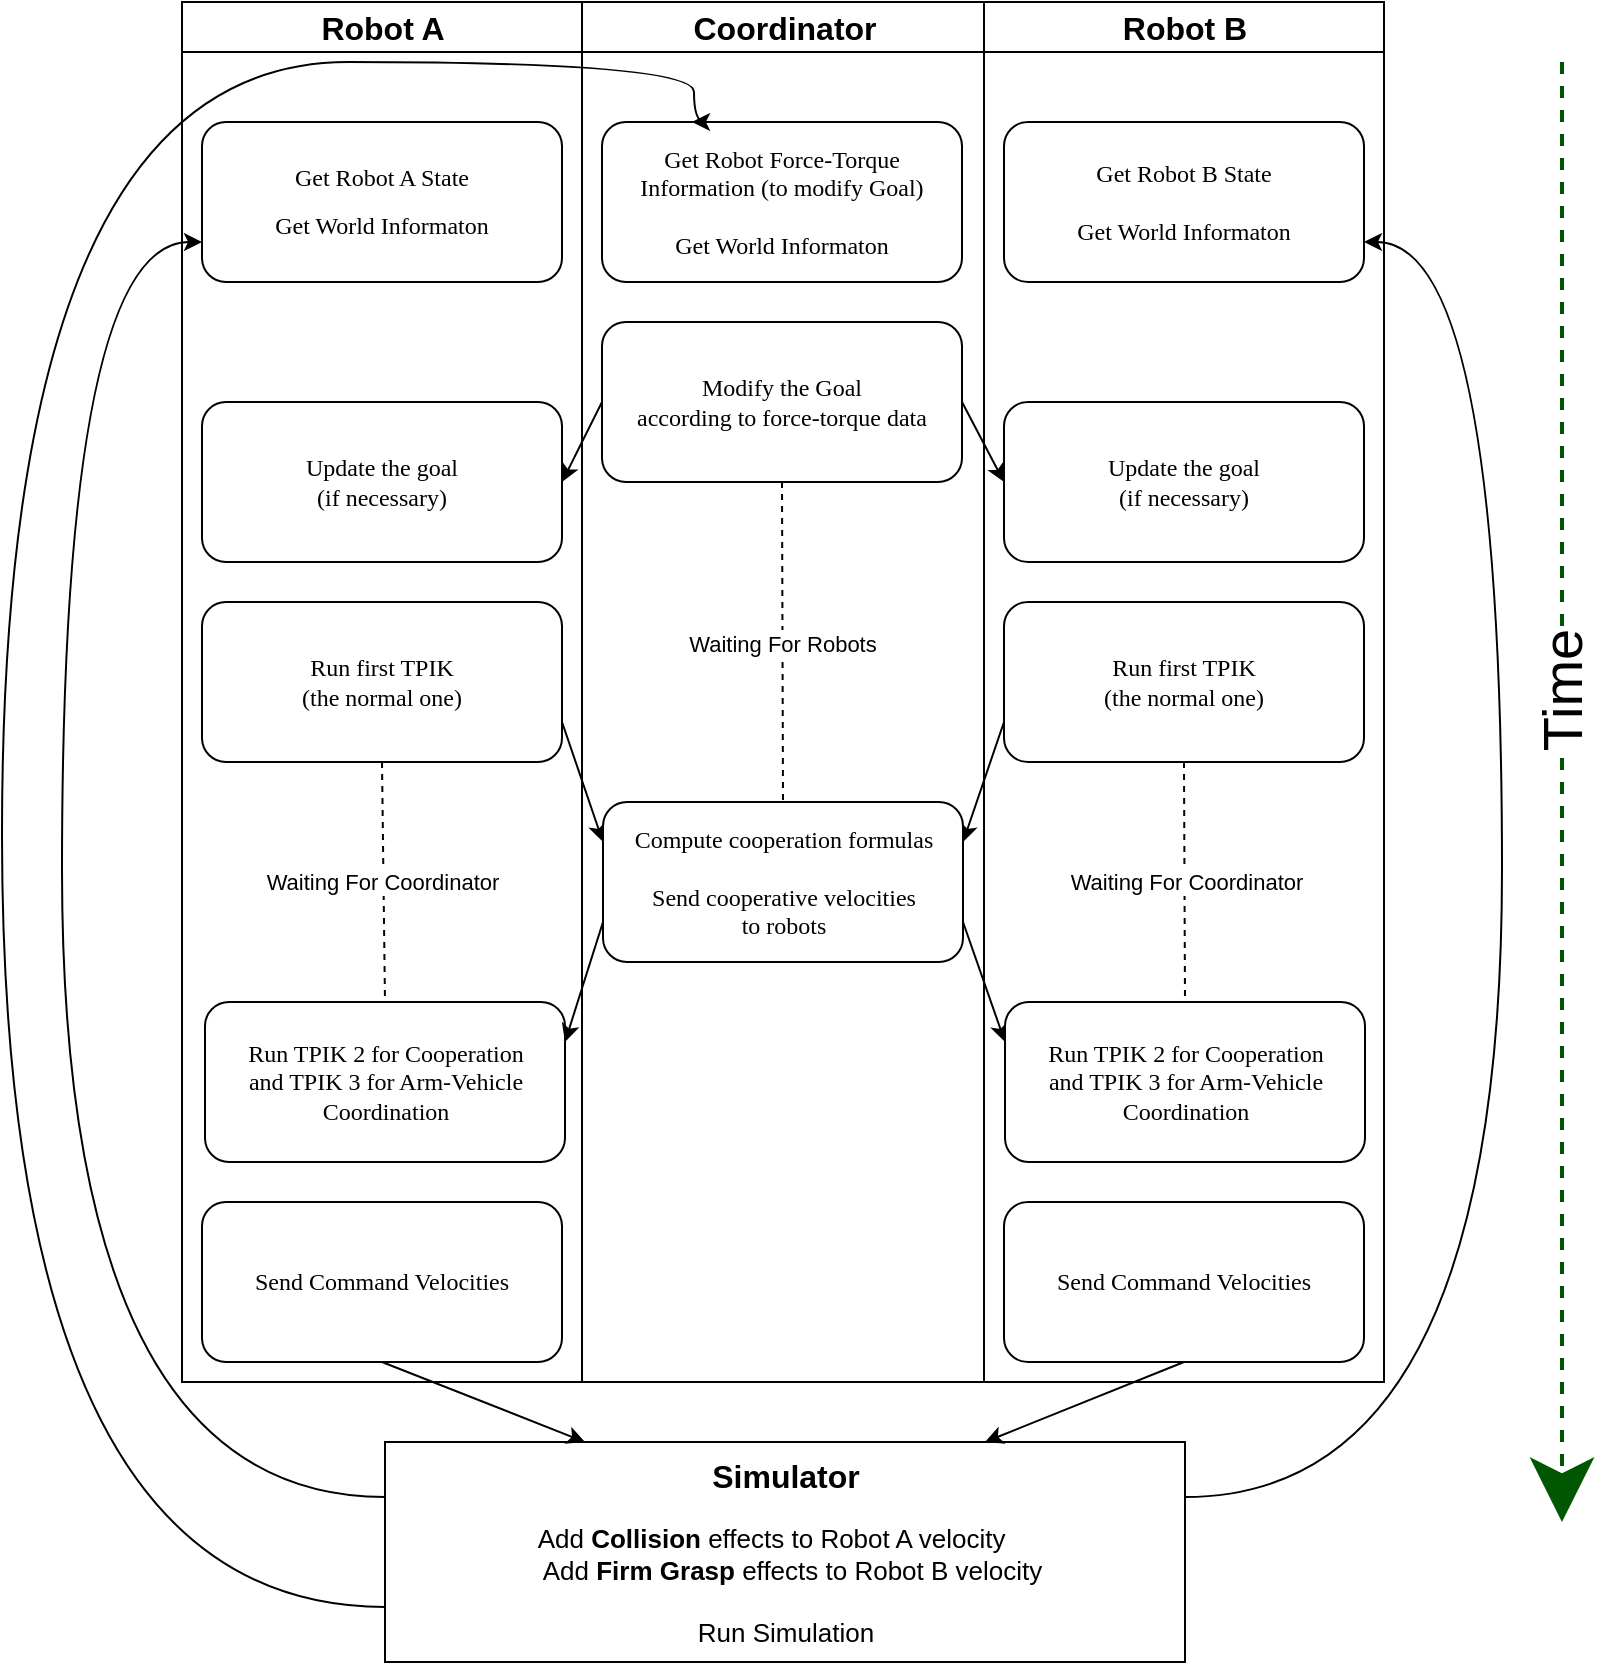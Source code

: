 <mxfile version="10.9.8" type="device"><diagram name="Page-1" id="74e2e168-ea6b-b213-b513-2b3c1d86103e"><mxGraphModel dx="686" dy="379" grid="1" gridSize="10" guides="1" tooltips="1" connect="1" arrows="1" fold="1" page="1" pageScale="1" pageWidth="1100" pageHeight="850" background="#ffffff" math="0" shadow="0"><root><mxCell id="0"/><mxCell id="1" parent="0"/><mxCell id="77e6c97f196da883-1" value="" style="swimlane;html=1;childLayout=stackLayout;startSize=0;rounded=0;shadow=0;labelBackgroundColor=none;strokeColor=#000000;strokeWidth=1;fillColor=#ffffff;fontFamily=Verdana;fontSize=8;fontColor=#000000;align=center;" parent="1" vertex="1"><mxGeometry x="280" width="601" height="690" as="geometry"><mxRectangle x="270" y="40" width="50" height="40" as="alternateBounds"/></mxGeometry></mxCell><mxCell id="77e6c97f196da883-2" value="&lt;font style=&quot;font-size: 16px&quot;&gt;Robot A&lt;/font&gt;" style="swimlane;html=1;startSize=25;" parent="77e6c97f196da883-1" vertex="1"><mxGeometry width="200" height="690" as="geometry"/></mxCell><mxCell id="77e6c97f196da883-8" value="&lt;div style=&quot;font-size: 12px&quot;&gt;Get Robot A State&lt;/div&gt;&lt;div&gt;&lt;br&gt;&lt;/div&gt;&lt;div style=&quot;font-size: 12px&quot;&gt;Get World Informaton&lt;br&gt;&lt;/div&gt;" style="rounded=1;whiteSpace=wrap;html=1;shadow=0;labelBackgroundColor=none;strokeColor=#000000;strokeWidth=1;fillColor=#ffffff;fontFamily=Verdana;fontSize=8;fontColor=#000000;align=center;" parent="77e6c97f196da883-2" vertex="1"><mxGeometry x="10" y="60" width="180" height="80" as="geometry"/></mxCell><mxCell id="IIV9VEHEx2uTJx9vAwMp-7" value="&lt;div style=&quot;font-size: 12px&quot;&gt;&lt;font style=&quot;font-size: 12px&quot;&gt;Update the goal &lt;br&gt;&lt;/font&gt;&lt;/div&gt;&lt;div style=&quot;font-size: 12px&quot;&gt;&lt;font style=&quot;font-size: 12px&quot;&gt;(if necessary)&lt;/font&gt;&lt;/div&gt;" style="rounded=1;whiteSpace=wrap;html=1;shadow=0;labelBackgroundColor=none;strokeColor=#000000;strokeWidth=1;fillColor=#ffffff;fontFamily=Verdana;fontSize=8;fontColor=#000000;align=center;" parent="77e6c97f196da883-2" vertex="1"><mxGeometry x="10" y="200" width="180" height="80" as="geometry"/></mxCell><mxCell id="MXsX7XZ8jt6bkuQ5lp7X-28" style="edgeStyle=none;rounded=0;orthogonalLoop=1;jettySize=auto;html=1;exitX=0.5;exitY=1;exitDx=0;exitDy=0;entryX=0.5;entryY=0;entryDx=0;entryDy=0;dashed=1;startSize=1;endArrow=none;endFill=0;endSize=8;strokeWidth=1;fontSize=28;fontColor=#000000;" parent="77e6c97f196da883-2" source="IIV9VEHEx2uTJx9vAwMp-11" target="IIV9VEHEx2uTJx9vAwMp-16" edge="1"><mxGeometry relative="1" as="geometry"/></mxCell><mxCell id="MXsX7XZ8jt6bkuQ5lp7X-30" value="&lt;font style=&quot;font-size: 11px&quot;&gt;Waiting For Coordinator&lt;/font&gt;" style="text;html=1;resizable=0;points=[];align=center;verticalAlign=middle;labelBackgroundColor=#ffffff;fontSize=10;fontColor=#000000;horizontal=1;labelPosition=center;verticalLabelPosition=middle;" parent="MXsX7XZ8jt6bkuQ5lp7X-28" vertex="1" connectable="0"><mxGeometry x="0.195" y="-1" relative="1" as="geometry"><mxPoint y="-11.5" as="offset"/></mxGeometry></mxCell><mxCell id="IIV9VEHEx2uTJx9vAwMp-11" value="&lt;div style=&quot;font-size: 12px&quot;&gt;Run first TPIK &lt;br&gt;&lt;/div&gt;&lt;div style=&quot;font-size: 12px&quot;&gt;(the normal one)&lt;br&gt;&lt;/div&gt;" style="rounded=1;whiteSpace=wrap;html=1;shadow=0;labelBackgroundColor=none;strokeColor=#000000;strokeWidth=1;fillColor=#ffffff;fontFamily=Verdana;fontSize=8;fontColor=#000000;align=center;" parent="77e6c97f196da883-2" vertex="1"><mxGeometry x="10" y="300" width="180" height="80" as="geometry"/></mxCell><mxCell id="IIV9VEHEx2uTJx9vAwMp-16" value="&lt;div style=&quot;font-size: 12px&quot;&gt;&lt;font style=&quot;font-size: 12px&quot;&gt;Run TPIK 2 for Cooperation &lt;br&gt;&lt;/font&gt;&lt;/div&gt;&lt;div style=&quot;font-size: 12px&quot;&gt;&lt;font style=&quot;font-size: 12px&quot;&gt;and TPIK 3 for Arm-Vehicle Coordination&lt;br&gt;&lt;/font&gt;&lt;/div&gt;" style="rounded=1;whiteSpace=wrap;html=1;shadow=0;labelBackgroundColor=none;strokeColor=#000000;strokeWidth=1;fillColor=#ffffff;fontFamily=Verdana;fontSize=8;fontColor=#000000;align=center;" parent="77e6c97f196da883-2" vertex="1"><mxGeometry x="11.5" y="500" width="180" height="80" as="geometry"/></mxCell><mxCell id="IIV9VEHEx2uTJx9vAwMp-22" value="&lt;div style=&quot;font-size: 12px&quot;&gt;Send Command Velocities&lt;br&gt;&lt;/div&gt;" style="rounded=1;whiteSpace=wrap;html=1;shadow=0;labelBackgroundColor=none;strokeColor=#000000;strokeWidth=1;fillColor=#ffffff;fontFamily=Verdana;fontSize=8;fontColor=#000000;align=center;" parent="77e6c97f196da883-2" vertex="1"><mxGeometry x="10" y="600" width="180" height="80" as="geometry"/></mxCell><mxCell id="MXsX7XZ8jt6bkuQ5lp7X-9" style="edgeStyle=none;rounded=0;orthogonalLoop=1;jettySize=auto;html=1;exitX=0;exitY=0.5;exitDx=0;exitDy=0;entryX=1;entryY=0.5;entryDx=0;entryDy=0;fontColor=#000000;" parent="77e6c97f196da883-1" source="MXsX7XZ8jt6bkuQ5lp7X-2" target="IIV9VEHEx2uTJx9vAwMp-7" edge="1"><mxGeometry relative="1" as="geometry"/></mxCell><mxCell id="MXsX7XZ8jt6bkuQ5lp7X-10" style="edgeStyle=none;rounded=0;orthogonalLoop=1;jettySize=auto;html=1;exitX=1;exitY=0.5;exitDx=0;exitDy=0;entryX=0;entryY=0.5;entryDx=0;entryDy=0;fontColor=#000000;" parent="77e6c97f196da883-1" source="MXsX7XZ8jt6bkuQ5lp7X-2" target="MXsX7XZ8jt6bkuQ5lp7X-6" edge="1"><mxGeometry relative="1" as="geometry"/></mxCell><mxCell id="MXsX7XZ8jt6bkuQ5lp7X-14" style="edgeStyle=none;rounded=0;orthogonalLoop=1;jettySize=auto;html=1;exitX=0;exitY=0.75;exitDx=0;exitDy=0;entryX=1;entryY=0.25;entryDx=0;entryDy=0;fontColor=#000000;" parent="77e6c97f196da883-1" source="MXsX7XZ8jt6bkuQ5lp7X-1" target="IIV9VEHEx2uTJx9vAwMp-16" edge="1"><mxGeometry relative="1" as="geometry"/></mxCell><mxCell id="MXsX7XZ8jt6bkuQ5lp7X-16" style="edgeStyle=none;rounded=0;orthogonalLoop=1;jettySize=auto;html=1;exitX=1;exitY=0.75;exitDx=0;exitDy=0;entryX=0;entryY=0.25;entryDx=0;entryDy=0;fontColor=#000000;" parent="77e6c97f196da883-1" source="MXsX7XZ8jt6bkuQ5lp7X-1" target="MXsX7XZ8jt6bkuQ5lp7X-3" edge="1"><mxGeometry relative="1" as="geometry"/></mxCell><mxCell id="MXsX7XZ8jt6bkuQ5lp7X-17" style="edgeStyle=none;rounded=0;orthogonalLoop=1;jettySize=auto;html=1;exitX=1;exitY=0.75;exitDx=0;exitDy=0;entryX=0;entryY=0.25;entryDx=0;entryDy=0;fontColor=#000000;" parent="77e6c97f196da883-1" source="IIV9VEHEx2uTJx9vAwMp-11" target="MXsX7XZ8jt6bkuQ5lp7X-1" edge="1"><mxGeometry relative="1" as="geometry"/></mxCell><mxCell id="MXsX7XZ8jt6bkuQ5lp7X-18" style="edgeStyle=none;rounded=0;orthogonalLoop=1;jettySize=auto;html=1;exitX=0;exitY=0.75;exitDx=0;exitDy=0;entryX=1;entryY=0.25;entryDx=0;entryDy=0;fontColor=#000000;" parent="77e6c97f196da883-1" source="MXsX7XZ8jt6bkuQ5lp7X-7" target="MXsX7XZ8jt6bkuQ5lp7X-1" edge="1"><mxGeometry relative="1" as="geometry"/></mxCell><mxCell id="77e6c97f196da883-3" value="&lt;font style=&quot;font-size: 16px&quot;&gt;Coordinator&lt;/font&gt;" style="swimlane;html=1;startSize=25;" parent="77e6c97f196da883-1" vertex="1"><mxGeometry x="200" width="201" height="690" as="geometry"/></mxCell><mxCell id="IIV9VEHEx2uTJx9vAwMp-4" value="&lt;div style=&quot;font-size: 12px&quot;&gt;&lt;font style=&quot;font-size: 12px&quot;&gt;Get Robot Force-Torque Information (to modify Goal)&lt;br&gt;&lt;/font&gt;&lt;/div&gt;&lt;div style=&quot;font-size: 12px&quot;&gt;&lt;font style=&quot;font-size: 12px&quot;&gt;&lt;br&gt;&lt;/font&gt;&lt;/div&gt;&lt;div style=&quot;font-size: 12px&quot;&gt;&lt;font style=&quot;font-size: 12px&quot;&gt;Get World Informaton&lt;br&gt;&lt;/font&gt;&lt;/div&gt;" style="rounded=1;whiteSpace=wrap;html=1;shadow=0;labelBackgroundColor=none;strokeColor=#000000;strokeWidth=1;fillColor=#ffffff;fontFamily=Verdana;fontSize=8;fontColor=#000000;align=center;" parent="77e6c97f196da883-3" vertex="1"><mxGeometry x="10" y="60" width="180" height="80" as="geometry"/></mxCell><mxCell id="MXsX7XZ8jt6bkuQ5lp7X-1" value="&lt;div style=&quot;font-size: 12px&quot;&gt;&lt;div&gt;Compute cooperation formulas&lt;/div&gt;&lt;div&gt;&lt;br&gt;&lt;/div&gt;&lt;div&gt;Send cooperative velocities &lt;br&gt;&lt;/div&gt;&lt;div&gt;to robots&lt;br&gt;&lt;/div&gt;&lt;/div&gt;" style="rounded=1;whiteSpace=wrap;html=1;shadow=0;labelBackgroundColor=none;strokeColor=#000000;strokeWidth=1;fillColor=#ffffff;fontFamily=Verdana;fontSize=8;fontColor=#000000;align=center;" parent="77e6c97f196da883-3" vertex="1"><mxGeometry x="10.5" y="400" width="180" height="80" as="geometry"/></mxCell><mxCell id="5BqyoFmkeBEnBg8FP2K5-3" style="edgeStyle=orthogonalEdgeStyle;rounded=0;orthogonalLoop=1;jettySize=auto;html=1;exitX=0.5;exitY=1;exitDx=0;exitDy=0;entryX=0.5;entryY=0;entryDx=0;entryDy=0;endArrow=none;endFill=0;dashed=1;" edge="1" parent="77e6c97f196da883-3" source="MXsX7XZ8jt6bkuQ5lp7X-2" target="MXsX7XZ8jt6bkuQ5lp7X-1"><mxGeometry relative="1" as="geometry"><Array as="points"><mxPoint x="101" y="240"/></Array></mxGeometry></mxCell><mxCell id="5BqyoFmkeBEnBg8FP2K5-4" value="&lt;font style=&quot;font-size: 11px&quot;&gt;Waiting For Robots&lt;/font&gt;" style="text;html=1;resizable=0;points=[];align=center;verticalAlign=middle;labelBackgroundColor=#ffffff;" vertex="1" connectable="0" parent="5BqyoFmkeBEnBg8FP2K5-3"><mxGeometry x="-0.18" relative="1" as="geometry"><mxPoint x="-0.5" y="15" as="offset"/></mxGeometry></mxCell><mxCell id="MXsX7XZ8jt6bkuQ5lp7X-2" value="&lt;div style=&quot;font-size: 10px&quot;&gt;&lt;font style=&quot;font-size: 12px&quot;&gt;Modify the Goal &lt;br&gt;&lt;/font&gt;&lt;/div&gt;&lt;div style=&quot;font-size: 10px&quot;&gt;&lt;font style=&quot;font-size: 12px&quot;&gt;according to force-torque data&lt;/font&gt;&lt;br&gt;&lt;/div&gt;" style="rounded=1;whiteSpace=wrap;html=1;shadow=0;labelBackgroundColor=none;strokeColor=#000000;strokeWidth=1;fillColor=#ffffff;fontFamily=Verdana;fontSize=8;fontColor=#000000;align=center;" parent="77e6c97f196da883-3" vertex="1"><mxGeometry x="10" y="160" width="180" height="80" as="geometry"/></mxCell><mxCell id="77e6c97f196da883-4" value="&lt;font style=&quot;font-size: 16px&quot;&gt;Robot B&lt;/font&gt;" style="swimlane;html=1;startSize=25;" parent="77e6c97f196da883-1" vertex="1"><mxGeometry x="401" width="200" height="690" as="geometry"/></mxCell><mxCell id="IIV9VEHEx2uTJx9vAwMp-2" value="&lt;div style=&quot;font-size: 12px&quot;&gt;&lt;font style=&quot;font-size: 12px&quot;&gt;Get Robot B State&lt;/font&gt;&lt;/div&gt;&lt;div style=&quot;font-size: 12px&quot;&gt;&lt;font style=&quot;font-size: 12px&quot;&gt;&lt;br&gt;&lt;/font&gt;&lt;/div&gt;&lt;div style=&quot;font-size: 12px&quot;&gt;&lt;font style=&quot;font-size: 12px&quot;&gt;Get World Informaton&lt;br&gt;&lt;/font&gt;&lt;/div&gt;" style="rounded=1;whiteSpace=wrap;html=1;shadow=0;labelBackgroundColor=none;strokeColor=#000000;strokeWidth=1;fillColor=#ffffff;fontFamily=Verdana;fontSize=8;fontColor=#000000;align=center;" parent="77e6c97f196da883-4" vertex="1"><mxGeometry x="10" y="60" width="180" height="80" as="geometry"/></mxCell><mxCell id="MXsX7XZ8jt6bkuQ5lp7X-3" value="&lt;div style=&quot;font-size: 12px&quot;&gt;&lt;font style=&quot;font-size: 12px&quot;&gt;Run TPIK 2 for Cooperation &lt;br&gt;&lt;/font&gt;&lt;/div&gt;&lt;div style=&quot;font-size: 12px&quot;&gt;&lt;font style=&quot;font-size: 12px&quot;&gt;and TPIK 3 for Arm-Vehicle Coordination&lt;/font&gt;&lt;br&gt;&lt;/div&gt;" style="rounded=1;whiteSpace=wrap;html=1;shadow=0;labelBackgroundColor=none;strokeColor=#000000;strokeWidth=1;fillColor=#ffffff;fontFamily=Verdana;fontSize=8;fontColor=#000000;align=center;" parent="77e6c97f196da883-4" vertex="1"><mxGeometry x="10.5" y="500" width="180" height="80" as="geometry"/></mxCell><mxCell id="MXsX7XZ8jt6bkuQ5lp7X-4" value="&lt;div style=&quot;font-size: 12px&quot;&gt;Send Command Velocities&lt;br&gt;&lt;/div&gt;" style="rounded=1;whiteSpace=wrap;html=1;shadow=0;labelBackgroundColor=none;strokeColor=#000000;strokeWidth=1;fillColor=#ffffff;fontFamily=Verdana;fontSize=8;fontColor=#000000;align=center;" parent="77e6c97f196da883-4" vertex="1"><mxGeometry x="10" y="600" width="180" height="80" as="geometry"/></mxCell><mxCell id="MXsX7XZ8jt6bkuQ5lp7X-6" value="&lt;div style=&quot;font-size: 12px&quot;&gt;&lt;font style=&quot;font-size: 12px&quot;&gt;Update the goal &lt;br&gt;&lt;/font&gt;&lt;/div&gt;&lt;div style=&quot;font-size: 12px&quot;&gt;&lt;font style=&quot;font-size: 12px&quot;&gt;(if necessary)&lt;/font&gt;&lt;/div&gt;" style="rounded=1;whiteSpace=wrap;html=1;shadow=0;labelBackgroundColor=none;strokeColor=#000000;strokeWidth=1;fillColor=#ffffff;fontFamily=Verdana;fontSize=8;fontColor=#000000;align=center;" parent="77e6c97f196da883-4" vertex="1"><mxGeometry x="10" y="200" width="180" height="80" as="geometry"/></mxCell><mxCell id="MXsX7XZ8jt6bkuQ5lp7X-36" style="edgeStyle=none;rounded=0;orthogonalLoop=1;jettySize=auto;html=1;exitX=0.5;exitY=1;exitDx=0;exitDy=0;entryX=0.5;entryY=0;entryDx=0;entryDy=0;dashed=1;startSize=1;endArrow=none;endFill=0;endSize=8;strokeWidth=1;fontSize=10;fontColor=#000000;" parent="77e6c97f196da883-4" source="MXsX7XZ8jt6bkuQ5lp7X-7" target="MXsX7XZ8jt6bkuQ5lp7X-3" edge="1"><mxGeometry relative="1" as="geometry"/></mxCell><mxCell id="MXsX7XZ8jt6bkuQ5lp7X-37" value="&lt;div style=&quot;font-size: 11px&quot;&gt;&lt;font style=&quot;font-size: 11px&quot;&gt;Waiting For Coordinator&lt;/font&gt;&lt;/div&gt;" style="text;html=1;resizable=0;points=[];align=center;verticalAlign=middle;labelBackgroundColor=#ffffff;fontSize=10;fontColor=#000000;" parent="MXsX7XZ8jt6bkuQ5lp7X-36" vertex="1" connectable="0"><mxGeometry x="0.176" relative="1" as="geometry"><mxPoint x="0.5" y="-10.5" as="offset"/></mxGeometry></mxCell><mxCell id="MXsX7XZ8jt6bkuQ5lp7X-7" value="&lt;div style=&quot;font-size: 12px&quot;&gt;Run first TPIK &lt;br&gt;&lt;/div&gt;&lt;div style=&quot;font-size: 12px&quot;&gt;(the normal one)&lt;br&gt;&lt;/div&gt;" style="rounded=1;whiteSpace=wrap;html=1;shadow=0;labelBackgroundColor=none;strokeColor=#000000;strokeWidth=1;fillColor=#ffffff;fontFamily=Verdana;fontSize=8;fontColor=#000000;align=center;" parent="77e6c97f196da883-4" vertex="1"><mxGeometry x="10" y="300" width="180" height="80" as="geometry"/></mxCell><mxCell id="MXsX7XZ8jt6bkuQ5lp7X-22" style="edgeStyle=orthogonalEdgeStyle;rounded=0;orthogonalLoop=1;jettySize=auto;html=1;exitX=0;exitY=0.25;exitDx=0;exitDy=0;entryX=0;entryY=0.75;entryDx=0;entryDy=0;fontColor=#000000;curved=1;" parent="1" source="IIV9VEHEx2uTJx9vAwMp-30" target="77e6c97f196da883-8" edge="1"><mxGeometry relative="1" as="geometry"><Array as="points"><mxPoint x="220" y="748"/><mxPoint x="220" y="120"/></Array></mxGeometry></mxCell><mxCell id="MXsX7XZ8jt6bkuQ5lp7X-23" style="edgeStyle=orthogonalEdgeStyle;curved=1;rounded=0;orthogonalLoop=1;jettySize=auto;html=1;exitX=1;exitY=0.25;exitDx=0;exitDy=0;entryX=1;entryY=0.75;entryDx=0;entryDy=0;fontColor=#000000;" parent="1" source="IIV9VEHEx2uTJx9vAwMp-30" target="IIV9VEHEx2uTJx9vAwMp-2" edge="1"><mxGeometry relative="1" as="geometry"><Array as="points"><mxPoint x="940" y="748"/><mxPoint x="940" y="120"/></Array></mxGeometry></mxCell><mxCell id="SMXvpEWMhZfcbdIW7QCK-2" style="edgeStyle=orthogonalEdgeStyle;curved=1;rounded=0;orthogonalLoop=1;jettySize=auto;html=1;exitX=0;exitY=0.75;exitDx=0;exitDy=0;entryX=0.25;entryY=0;entryDx=0;entryDy=0;" parent="1" source="IIV9VEHEx2uTJx9vAwMp-30" target="IIV9VEHEx2uTJx9vAwMp-4" edge="1"><mxGeometry relative="1" as="geometry"><Array as="points"><mxPoint x="381" y="803"/><mxPoint x="190" y="803"/><mxPoint x="190" y="30"/><mxPoint x="536" y="30"/></Array></mxGeometry></mxCell><mxCell id="IIV9VEHEx2uTJx9vAwMp-30" value="&lt;div style=&quot;font-size: 16px&quot; align=&quot;center&quot;&gt;&lt;font style=&quot;font-size: 16px&quot;&gt;&lt;b&gt;Simulator&lt;/b&gt;&lt;br&gt;&lt;/font&gt;&lt;/div&gt;&lt;div align=&quot;center&quot;&gt;&lt;br&gt;&lt;/div&gt;&lt;div style=&quot;font-size: 13px&quot; align=&quot;center&quot;&gt;&lt;font style=&quot;font-size: 13px&quot;&gt;Add &lt;b&gt;Collision&lt;/b&gt; effects to Robot A velocity&lt;/font&gt;&lt;font style=&quot;font-size: 13px&quot;&gt;&amp;nbsp;&amp;nbsp;&amp;nbsp;&amp;nbsp; &lt;br&gt;&lt;/font&gt;&lt;/div&gt;&lt;div style=&quot;font-size: 13px&quot; align=&quot;center&quot;&gt;&lt;font style=&quot;font-size: 13px&quot;&gt;&amp;nbsp; &lt;font style=&quot;font-size: 13px&quot;&gt;Add &lt;b&gt;Firm Grasp&lt;/b&gt; effects to Robot B velocity&lt;/font&gt;&lt;/font&gt;&lt;/div&gt;&lt;div style=&quot;font-size: 13px&quot; align=&quot;center&quot;&gt;&lt;font style=&quot;font-size: 13px&quot;&gt;&lt;br&gt;&lt;/font&gt;&lt;/div&gt;&lt;div align=&quot;center&quot;&gt;&lt;font style=&quot;font-size: 13px&quot;&gt;Run Simulation&lt;/font&gt;&lt;/div&gt;" style="rounded=0;whiteSpace=wrap;html=1;verticalAlign=middle;horizontal=1;textDirection=ltr;labelBorderColor=none;labelBackgroundColor=none;align=center;" parent="1" vertex="1"><mxGeometry x="381.5" y="720" width="400" height="110" as="geometry"/></mxCell><mxCell id="MXsX7XZ8jt6bkuQ5lp7X-20" style="edgeStyle=none;rounded=0;orthogonalLoop=1;jettySize=auto;html=1;exitX=0.5;exitY=1;exitDx=0;exitDy=0;entryX=0.25;entryY=0;entryDx=0;entryDy=0;fontColor=#000000;" parent="1" source="IIV9VEHEx2uTJx9vAwMp-22" target="IIV9VEHEx2uTJx9vAwMp-30" edge="1"><mxGeometry relative="1" as="geometry"/></mxCell><mxCell id="MXsX7XZ8jt6bkuQ5lp7X-21" style="edgeStyle=none;rounded=0;orthogonalLoop=1;jettySize=auto;html=1;exitX=0.5;exitY=1;exitDx=0;exitDy=0;entryX=0.75;entryY=0;entryDx=0;entryDy=0;fontColor=#000000;" parent="1" source="MXsX7XZ8jt6bkuQ5lp7X-4" target="IIV9VEHEx2uTJx9vAwMp-30" edge="1"><mxGeometry relative="1" as="geometry"/></mxCell><mxCell id="MXsX7XZ8jt6bkuQ5lp7X-26" value="" style="endArrow=classic;html=1;fontColor=#000000;endFill=1;strokeWidth=2;startSize=7;endSize=26;fillColor=#008a00;strokeColor=#005700;dashed=1;" parent="1" edge="1"><mxGeometry width="50" height="50" relative="1" as="geometry"><mxPoint x="970" y="30" as="sourcePoint"/><mxPoint x="970" y="760" as="targetPoint"/></mxGeometry></mxCell><mxCell id="MXsX7XZ8jt6bkuQ5lp7X-27" value="Time" style="text;html=1;resizable=0;points=[];align=center;verticalAlign=middle;labelBackgroundColor=#ffffff;fontColor=#000000;horizontal=0;fontSize=28;" parent="MXsX7XZ8jt6bkuQ5lp7X-26" vertex="1" connectable="0"><mxGeometry x="-0.138" relative="1" as="geometry"><mxPoint as="offset"/></mxGeometry></mxCell></root></mxGraphModel></diagram></mxfile>